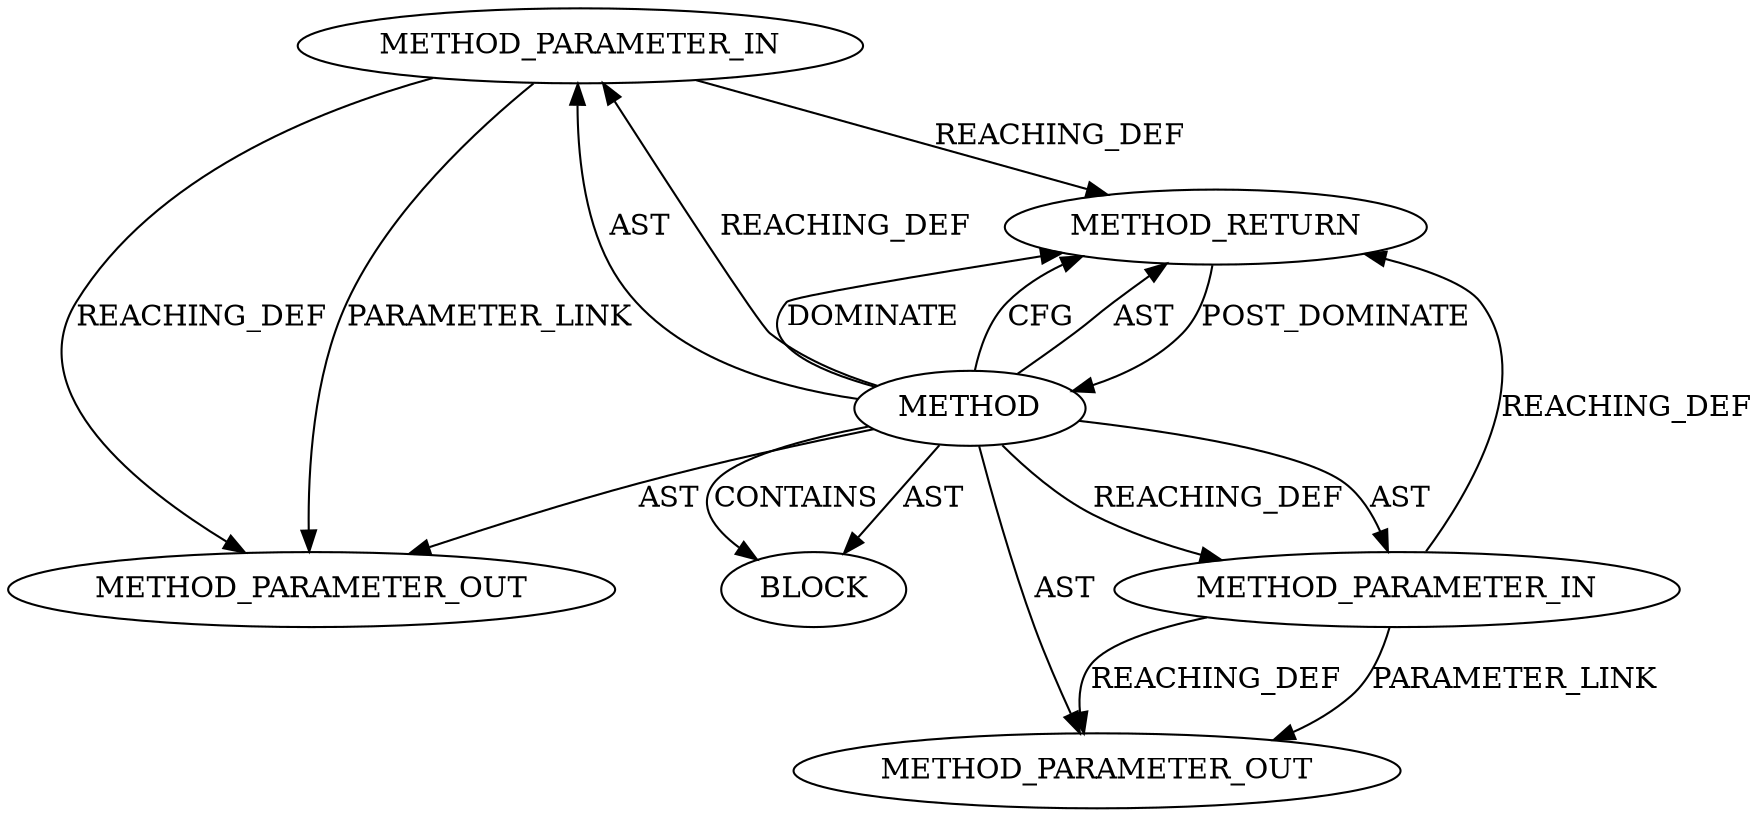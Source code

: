 digraph {
  12267 [label=METHOD_PARAMETER_IN ORDER=2 CODE="p2" IS_VARIADIC=false TYPE_FULL_NAME="ANY" EVALUATION_STRATEGY="BY_VALUE" INDEX=2 NAME="p2"]
  12266 [label=METHOD_PARAMETER_IN ORDER=1 CODE="p1" IS_VARIADIC=false TYPE_FULL_NAME="ANY" EVALUATION_STRATEGY="BY_VALUE" INDEX=1 NAME="p1"]
  13364 [label=METHOD_PARAMETER_OUT ORDER=2 CODE="p2" IS_VARIADIC=false TYPE_FULL_NAME="ANY" EVALUATION_STRATEGY="BY_VALUE" INDEX=2 NAME="p2"]
  12269 [label=METHOD_RETURN ORDER=2 CODE="RET" TYPE_FULL_NAME="ANY" EVALUATION_STRATEGY="BY_VALUE"]
  12268 [label=BLOCK ORDER=1 ARGUMENT_INDEX=1 CODE="<empty>" TYPE_FULL_NAME="ANY"]
  12265 [label=METHOD AST_PARENT_TYPE="NAMESPACE_BLOCK" AST_PARENT_FULL_NAME="<global>" ORDER=0 CODE="<empty>" FULL_NAME="<operator>.logicalOr" IS_EXTERNAL=true FILENAME="<empty>" SIGNATURE="" NAME="<operator>.logicalOr"]
  13363 [label=METHOD_PARAMETER_OUT ORDER=1 CODE="p1" IS_VARIADIC=false TYPE_FULL_NAME="ANY" EVALUATION_STRATEGY="BY_VALUE" INDEX=1 NAME="p1"]
  12266 -> 13363 [label=PARAMETER_LINK ]
  12269 -> 12265 [label=POST_DOMINATE ]
  12265 -> 12266 [label=REACHING_DEF VARIABLE=""]
  12265 -> 13364 [label=AST ]
  12265 -> 12268 [label=CONTAINS ]
  12265 -> 12269 [label=DOMINATE ]
  12265 -> 12269 [label=CFG ]
  12265 -> 12267 [label=AST ]
  12265 -> 12268 [label=AST ]
  12265 -> 13363 [label=AST ]
  12265 -> 12269 [label=AST ]
  12267 -> 13364 [label=PARAMETER_LINK ]
  12267 -> 13364 [label=REACHING_DEF VARIABLE="p2"]
  12265 -> 12266 [label=AST ]
  12265 -> 12267 [label=REACHING_DEF VARIABLE=""]
  12266 -> 12269 [label=REACHING_DEF VARIABLE="p1"]
  12267 -> 12269 [label=REACHING_DEF VARIABLE="p2"]
  12266 -> 13363 [label=REACHING_DEF VARIABLE="p1"]
}
